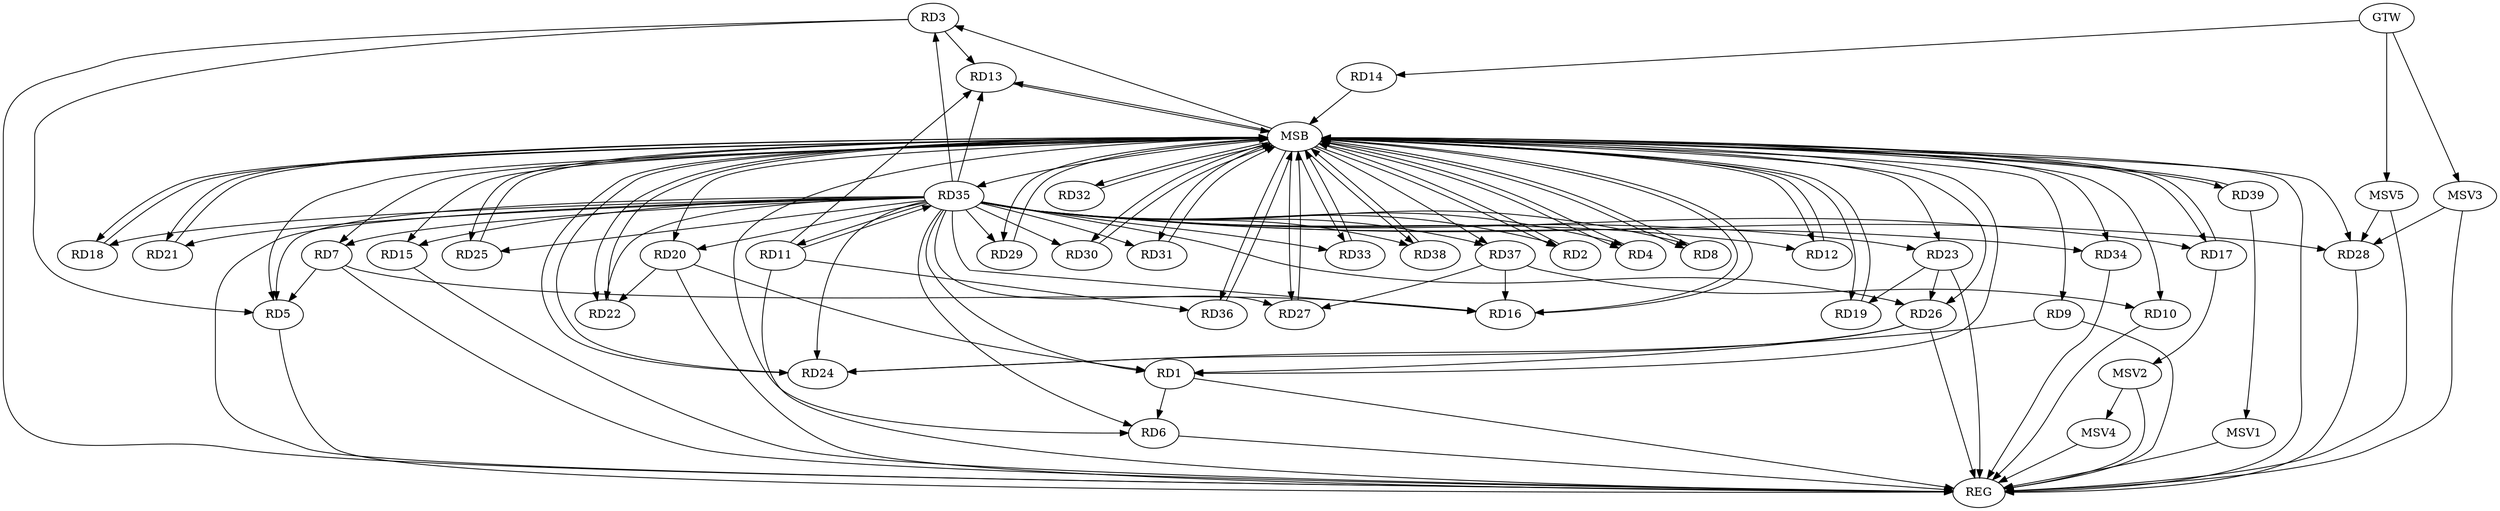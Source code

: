 strict digraph G {
  RD1 [ label="RD1" ];
  RD2 [ label="RD2" ];
  RD3 [ label="RD3" ];
  RD4 [ label="RD4" ];
  RD5 [ label="RD5" ];
  RD6 [ label="RD6" ];
  RD7 [ label="RD7" ];
  RD8 [ label="RD8" ];
  RD9 [ label="RD9" ];
  RD10 [ label="RD10" ];
  RD11 [ label="RD11" ];
  RD12 [ label="RD12" ];
  RD13 [ label="RD13" ];
  RD14 [ label="RD14" ];
  RD15 [ label="RD15" ];
  RD16 [ label="RD16" ];
  RD17 [ label="RD17" ];
  RD18 [ label="RD18" ];
  RD19 [ label="RD19" ];
  RD20 [ label="RD20" ];
  RD21 [ label="RD21" ];
  RD22 [ label="RD22" ];
  RD23 [ label="RD23" ];
  RD24 [ label="RD24" ];
  RD25 [ label="RD25" ];
  RD26 [ label="RD26" ];
  RD27 [ label="RD27" ];
  RD28 [ label="RD28" ];
  RD29 [ label="RD29" ];
  RD30 [ label="RD30" ];
  RD31 [ label="RD31" ];
  RD32 [ label="RD32" ];
  RD33 [ label="RD33" ];
  RD34 [ label="RD34" ];
  RD35 [ label="RD35" ];
  RD36 [ label="RD36" ];
  RD37 [ label="RD37" ];
  RD38 [ label="RD38" ];
  RD39 [ label="RD39" ];
  GTW [ label="GTW" ];
  REG [ label="REG" ];
  MSB [ label="MSB" ];
  MSV1 [ label="MSV1" ];
  MSV2 [ label="MSV2" ];
  MSV3 [ label="MSV3" ];
  MSV4 [ label="MSV4" ];
  MSV5 [ label="MSV5" ];
  RD1 -> RD6;
  RD20 -> RD1;
  RD26 -> RD1;
  RD3 -> RD5;
  RD3 -> RD13;
  RD7 -> RD5;
  RD7 -> RD16;
  RD9 -> RD24;
  RD37 -> RD10;
  RD11 -> RD13;
  RD11 -> RD35;
  RD11 -> RD36;
  RD35 -> RD13;
  RD35 -> RD16;
  RD37 -> RD16;
  RD23 -> RD19;
  RD20 -> RD22;
  RD35 -> RD20;
  RD35 -> RD22;
  RD23 -> RD26;
  RD26 -> RD24;
  RD35 -> RD24;
  RD35 -> RD27;
  RD37 -> RD27;
  GTW -> RD14;
  RD1 -> REG;
  RD3 -> REG;
  RD5 -> REG;
  RD6 -> REG;
  RD7 -> REG;
  RD9 -> REG;
  RD10 -> REG;
  RD11 -> REG;
  RD15 -> REG;
  RD20 -> REG;
  RD23 -> REG;
  RD26 -> REG;
  RD28 -> REG;
  RD34 -> REG;
  RD35 -> REG;
  RD2 -> MSB;
  MSB -> RD5;
  MSB -> RD20;
  MSB -> RD21;
  MSB -> RD28;
  MSB -> RD33;
  MSB -> REG;
  RD4 -> MSB;
  MSB -> RD17;
  MSB -> RD38;
  RD8 -> MSB;
  MSB -> RD6;
  MSB -> RD15;
  MSB -> RD16;
  MSB -> RD24;
  MSB -> RD25;
  MSB -> RD26;
  RD12 -> MSB;
  MSB -> RD2;
  MSB -> RD8;
  MSB -> RD13;
  MSB -> RD23;
  MSB -> RD31;
  MSB -> RD36;
  RD13 -> MSB;
  MSB -> RD4;
  MSB -> RD29;
  MSB -> RD37;
  RD14 -> MSB;
  MSB -> RD19;
  MSB -> RD27;
  RD16 -> MSB;
  MSB -> RD12;
  MSB -> RD22;
  RD17 -> MSB;
  MSB -> RD9;
  RD18 -> MSB;
  RD19 -> MSB;
  MSB -> RD3;
  RD21 -> MSB;
  RD22 -> MSB;
  MSB -> RD10;
  RD24 -> MSB;
  RD25 -> MSB;
  MSB -> RD7;
  RD27 -> MSB;
  MSB -> RD18;
  RD29 -> MSB;
  MSB -> RD30;
  MSB -> RD34;
  RD30 -> MSB;
  MSB -> RD1;
  RD31 -> MSB;
  MSB -> RD39;
  RD32 -> MSB;
  RD33 -> MSB;
  MSB -> RD35;
  RD36 -> MSB;
  MSB -> RD32;
  RD38 -> MSB;
  RD39 -> MSB;
  RD35 -> RD28;
  RD35 -> RD26;
  RD35 -> RD6;
  RD35 -> RD8;
  RD35 -> RD31;
  RD35 -> RD7;
  RD35 -> RD11;
  RD35 -> RD23;
  RD35 -> RD2;
  RD35 -> RD38;
  RD35 -> RD37;
  RD35 -> RD1;
  RD35 -> RD25;
  RD35 -> RD29;
  RD35 -> RD34;
  RD35 -> RD17;
  RD35 -> RD5;
  RD35 -> RD33;
  RD35 -> RD12;
  RD35 -> RD30;
  RD35 -> RD21;
  RD35 -> RD18;
  RD35 -> RD4;
  RD35 -> RD15;
  RD35 -> RD3;
  RD39 -> MSV1;
  MSV1 -> REG;
  RD17 -> MSV2;
  MSV2 -> REG;
  MSV3 -> RD28;
  GTW -> MSV3;
  MSV3 -> REG;
  MSV2 -> MSV4;
  MSV4 -> REG;
  MSV5 -> RD28;
  GTW -> MSV5;
  MSV5 -> REG;
}
